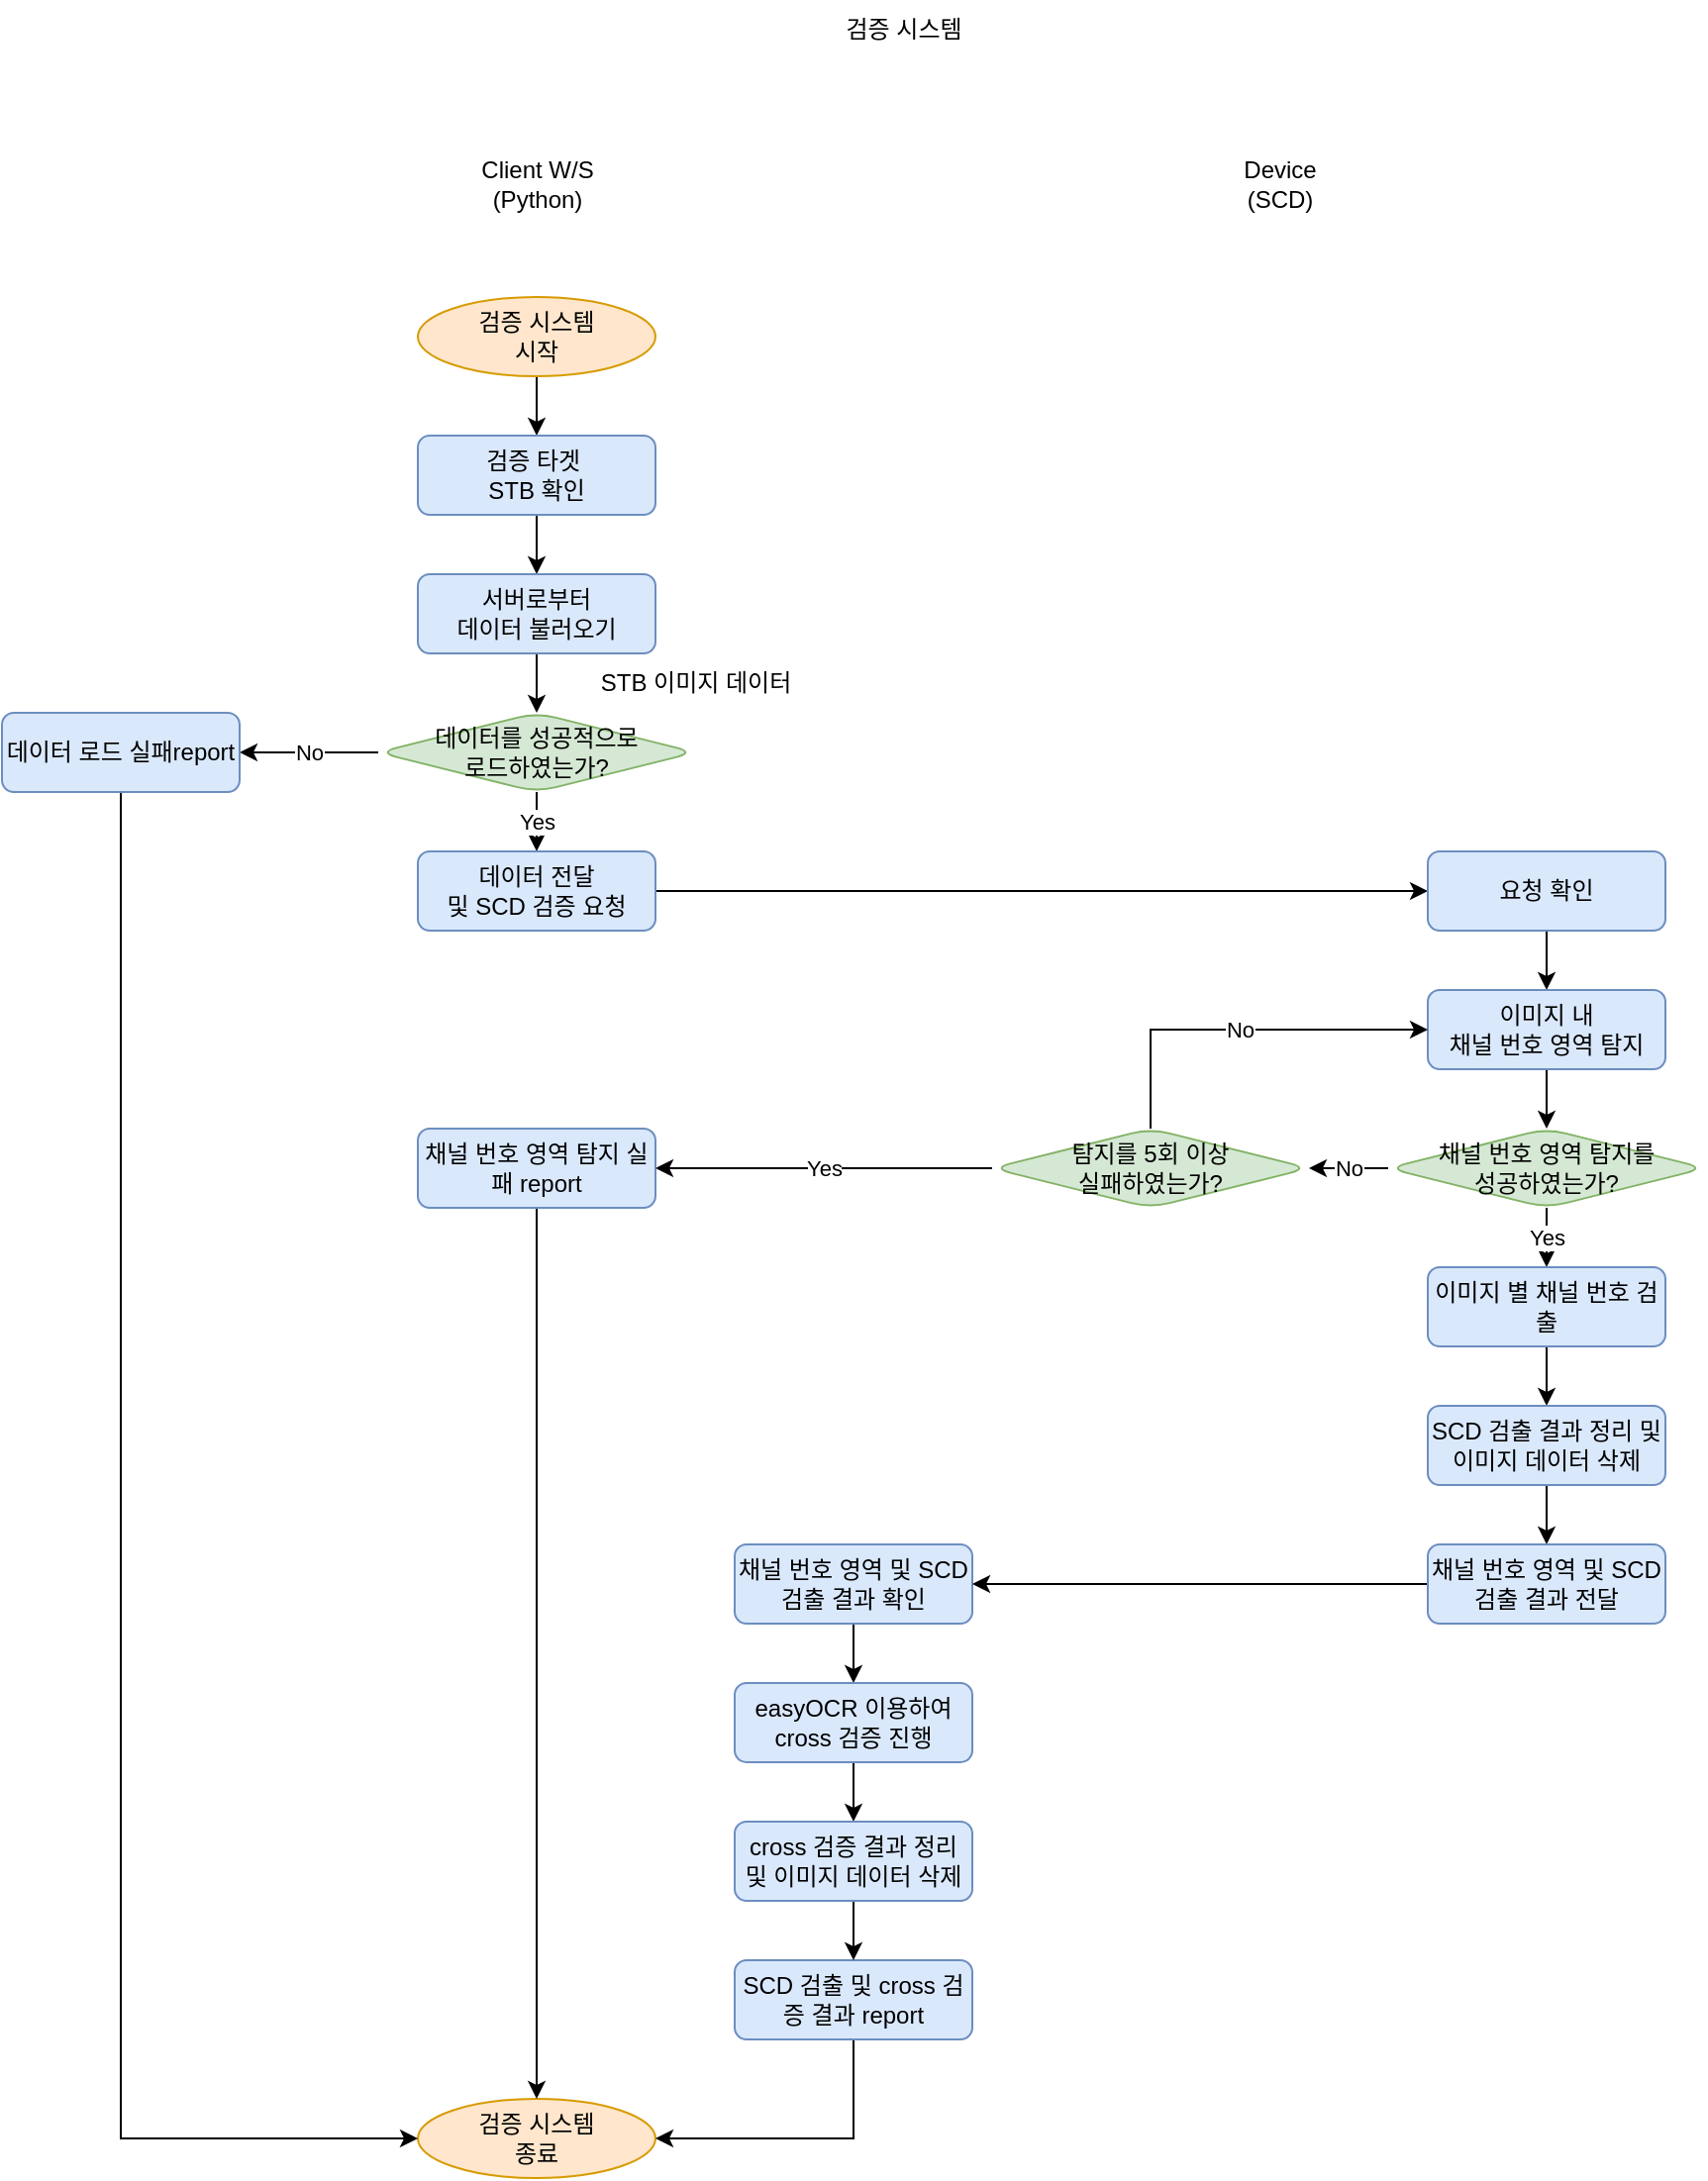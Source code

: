 <mxfile version="26.1.1">
  <diagram name="페이지-1" id="MKNNUns7rGQ7-kp-tXi3">
    <mxGraphModel dx="1766" dy="933" grid="1" gridSize="10" guides="1" tooltips="1" connect="1" arrows="1" fold="1" page="1" pageScale="1" pageWidth="827" pageHeight="1169" math="0" shadow="0">
      <root>
        <mxCell id="0" />
        <mxCell id="1" parent="0" />
        <mxCell id="TarDjHIjxNcQHOsYSoX5-1" style="edgeStyle=orthogonalEdgeStyle;rounded=0;orthogonalLoop=1;jettySize=auto;html=1;exitX=0.5;exitY=1;exitDx=0;exitDy=0;entryX=0.5;entryY=0;entryDx=0;entryDy=0;" parent="1" source="TarDjHIjxNcQHOsYSoX5-2" target="TarDjHIjxNcQHOsYSoX5-4" edge="1">
          <mxGeometry relative="1" as="geometry" />
        </mxCell>
        <mxCell id="TarDjHIjxNcQHOsYSoX5-2" value="&lt;div&gt;검증 시스템&lt;/div&gt;&lt;div&gt;시작&lt;/div&gt;" style="ellipse;whiteSpace=wrap;html=1;fillColor=#ffe6cc;strokeColor=#d79b00;" parent="1" vertex="1">
          <mxGeometry x="1390" y="160" width="120" height="40" as="geometry" />
        </mxCell>
        <mxCell id="TarDjHIjxNcQHOsYSoX5-3" style="edgeStyle=orthogonalEdgeStyle;rounded=0;orthogonalLoop=1;jettySize=auto;html=1;exitX=0.5;exitY=1;exitDx=0;exitDy=0;entryX=0.5;entryY=0;entryDx=0;entryDy=0;" parent="1" source="TarDjHIjxNcQHOsYSoX5-4" target="TarDjHIjxNcQHOsYSoX5-6" edge="1">
          <mxGeometry relative="1" as="geometry" />
        </mxCell>
        <mxCell id="TarDjHIjxNcQHOsYSoX5-4" value="검증 타겟&amp;nbsp;&lt;div&gt;STB 확인&lt;/div&gt;" style="rounded=1;whiteSpace=wrap;html=1;fontSize=12;glass=0;strokeWidth=1;shadow=0;fillColor=#dae8fc;strokeColor=#6c8ebf;" parent="1" vertex="1">
          <mxGeometry x="1390" y="230" width="120" height="40" as="geometry" />
        </mxCell>
        <mxCell id="TarDjHIjxNcQHOsYSoX5-5" style="edgeStyle=orthogonalEdgeStyle;rounded=0;orthogonalLoop=1;jettySize=auto;html=1;exitX=0.5;exitY=1;exitDx=0;exitDy=0;entryX=0.5;entryY=0;entryDx=0;entryDy=0;" parent="1" source="TarDjHIjxNcQHOsYSoX5-6" target="TarDjHIjxNcQHOsYSoX5-9" edge="1">
          <mxGeometry relative="1" as="geometry" />
        </mxCell>
        <mxCell id="TarDjHIjxNcQHOsYSoX5-6" value="서버로부터&lt;div&gt;데이터 불러오기&lt;/div&gt;" style="rounded=1;whiteSpace=wrap;html=1;fontSize=12;glass=0;strokeWidth=1;shadow=0;fillColor=#dae8fc;strokeColor=#6c8ebf;" parent="1" vertex="1">
          <mxGeometry x="1390" y="300" width="120" height="40" as="geometry" />
        </mxCell>
        <mxCell id="TarDjHIjxNcQHOsYSoX5-7" value="No" style="edgeStyle=orthogonalEdgeStyle;rounded=0;orthogonalLoop=1;jettySize=auto;html=1;exitX=0;exitY=0.5;exitDx=0;exitDy=0;entryX=1;entryY=0.5;entryDx=0;entryDy=0;" parent="1" source="TarDjHIjxNcQHOsYSoX5-9" target="TarDjHIjxNcQHOsYSoX5-22" edge="1">
          <mxGeometry relative="1" as="geometry" />
        </mxCell>
        <mxCell id="TarDjHIjxNcQHOsYSoX5-8" value="Yes" style="edgeStyle=orthogonalEdgeStyle;rounded=0;orthogonalLoop=1;jettySize=auto;html=1;exitX=0.5;exitY=1;exitDx=0;exitDy=0;" parent="1" source="TarDjHIjxNcQHOsYSoX5-9" target="TarDjHIjxNcQHOsYSoX5-11" edge="1">
          <mxGeometry relative="1" as="geometry" />
        </mxCell>
        <mxCell id="TarDjHIjxNcQHOsYSoX5-9" value="데이터를 성공적으로&lt;div&gt;로드하였는가?&lt;/div&gt;" style="rhombus;whiteSpace=wrap;html=1;rounded=1;fillColor=#d5e8d4;strokeColor=#82b366;" parent="1" vertex="1">
          <mxGeometry x="1370" y="370" width="160" height="40" as="geometry" />
        </mxCell>
        <mxCell id="TarDjHIjxNcQHOsYSoX5-10" style="edgeStyle=orthogonalEdgeStyle;rounded=0;orthogonalLoop=1;jettySize=auto;html=1;exitX=1;exitY=0.5;exitDx=0;exitDy=0;" parent="1" source="TarDjHIjxNcQHOsYSoX5-11" target="TarDjHIjxNcQHOsYSoX5-13" edge="1">
          <mxGeometry relative="1" as="geometry" />
        </mxCell>
        <mxCell id="TarDjHIjxNcQHOsYSoX5-11" value="&lt;div&gt;데이터 전달&lt;/div&gt;&lt;div&gt;및&amp;nbsp;&lt;span style=&quot;background-color: transparent; color: light-dark(rgb(0, 0, 0), rgb(255, 255, 255));&quot;&gt;SCD 검증 요청&lt;/span&gt;&lt;/div&gt;" style="rounded=1;whiteSpace=wrap;html=1;fontSize=12;glass=0;strokeWidth=1;shadow=0;fillColor=#dae8fc;strokeColor=#6c8ebf;" parent="1" vertex="1">
          <mxGeometry x="1390" y="440" width="120" height="40" as="geometry" />
        </mxCell>
        <mxCell id="TarDjHIjxNcQHOsYSoX5-12" style="edgeStyle=orthogonalEdgeStyle;rounded=0;orthogonalLoop=1;jettySize=auto;html=1;exitX=0.5;exitY=1;exitDx=0;exitDy=0;" parent="1" source="TarDjHIjxNcQHOsYSoX5-13" target="TarDjHIjxNcQHOsYSoX5-15" edge="1">
          <mxGeometry relative="1" as="geometry" />
        </mxCell>
        <mxCell id="TarDjHIjxNcQHOsYSoX5-13" value="요청 확인" style="rounded=1;whiteSpace=wrap;html=1;fontSize=12;glass=0;strokeWidth=1;shadow=0;fillColor=#dae8fc;strokeColor=#6c8ebf;" parent="1" vertex="1">
          <mxGeometry x="1900" y="440" width="120" height="40" as="geometry" />
        </mxCell>
        <mxCell id="TarDjHIjxNcQHOsYSoX5-14" style="edgeStyle=orthogonalEdgeStyle;rounded=0;orthogonalLoop=1;jettySize=auto;html=1;exitX=0.5;exitY=1;exitDx=0;exitDy=0;" parent="1" source="TarDjHIjxNcQHOsYSoX5-15" target="TarDjHIjxNcQHOsYSoX5-19" edge="1">
          <mxGeometry relative="1" as="geometry" />
        </mxCell>
        <mxCell id="TarDjHIjxNcQHOsYSoX5-15" value="&lt;div&gt;이미지 내&lt;/div&gt;채널 번호 영역 탐지" style="rounded=1;whiteSpace=wrap;html=1;fontSize=12;glass=0;strokeWidth=1;shadow=0;fillColor=#dae8fc;strokeColor=#6c8ebf;" parent="1" vertex="1">
          <mxGeometry x="1900" y="510" width="120" height="40" as="geometry" />
        </mxCell>
        <mxCell id="TarDjHIjxNcQHOsYSoX5-16" value="STB 이미지 데이터" style="text;html=1;align=center;verticalAlign=middle;resizable=0;points=[];autosize=1;strokeColor=none;fillColor=none;" parent="1" vertex="1">
          <mxGeometry x="1465" y="340" width="130" height="30" as="geometry" />
        </mxCell>
        <mxCell id="TarDjHIjxNcQHOsYSoX5-17" value="Yes" style="edgeStyle=orthogonalEdgeStyle;rounded=0;orthogonalLoop=1;jettySize=auto;html=1;exitX=0.5;exitY=1;exitDx=0;exitDy=0;" parent="1" source="TarDjHIjxNcQHOsYSoX5-19" target="TarDjHIjxNcQHOsYSoX5-28" edge="1">
          <mxGeometry relative="1" as="geometry" />
        </mxCell>
        <mxCell id="TarDjHIjxNcQHOsYSoX5-18" value="No" style="edgeStyle=orthogonalEdgeStyle;rounded=0;orthogonalLoop=1;jettySize=auto;html=1;exitX=0;exitY=0.5;exitDx=0;exitDy=0;entryX=1;entryY=0.5;entryDx=0;entryDy=0;" parent="1" source="TarDjHIjxNcQHOsYSoX5-19" target="TarDjHIjxNcQHOsYSoX5-26" edge="1">
          <mxGeometry relative="1" as="geometry" />
        </mxCell>
        <mxCell id="TarDjHIjxNcQHOsYSoX5-19" value="채널 번호 영역 탐지를&lt;div&gt;성공하였는가?&lt;/div&gt;" style="rhombus;whiteSpace=wrap;html=1;rounded=1;fillColor=#d5e8d4;strokeColor=#82b366;" parent="1" vertex="1">
          <mxGeometry x="1880" y="580" width="160" height="40" as="geometry" />
        </mxCell>
        <mxCell id="TarDjHIjxNcQHOsYSoX5-20" value="&lt;div&gt;검증 시스템&lt;/div&gt;&lt;div&gt;종료&lt;/div&gt;" style="ellipse;whiteSpace=wrap;html=1;fillColor=#ffe6cc;strokeColor=#d79b00;" parent="1" vertex="1">
          <mxGeometry x="1390" y="1070" width="120" height="40" as="geometry" />
        </mxCell>
        <mxCell id="TarDjHIjxNcQHOsYSoX5-21" style="edgeStyle=orthogonalEdgeStyle;rounded=0;orthogonalLoop=1;jettySize=auto;html=1;exitX=0.5;exitY=1;exitDx=0;exitDy=0;entryX=0;entryY=0.5;entryDx=0;entryDy=0;" parent="1" source="TarDjHIjxNcQHOsYSoX5-22" target="TarDjHIjxNcQHOsYSoX5-20" edge="1">
          <mxGeometry relative="1" as="geometry" />
        </mxCell>
        <mxCell id="TarDjHIjxNcQHOsYSoX5-22" value="데이터 로드 실패report" style="rounded=1;whiteSpace=wrap;html=1;fontSize=12;glass=0;strokeWidth=1;shadow=0;fillColor=#dae8fc;strokeColor=#6c8ebf;" parent="1" vertex="1">
          <mxGeometry x="1180" y="370" width="120" height="40" as="geometry" />
        </mxCell>
        <mxCell id="TarDjHIjxNcQHOsYSoX5-23" value="검증 시스템" style="text;html=1;align=center;verticalAlign=middle;resizable=0;points=[];autosize=1;strokeColor=none;fillColor=none;" parent="1" vertex="1">
          <mxGeometry x="1590" y="10" width="90" height="30" as="geometry" />
        </mxCell>
        <mxCell id="TarDjHIjxNcQHOsYSoX5-24" value="Device&lt;div&gt;(SCD)&lt;/div&gt;" style="text;html=1;align=center;verticalAlign=middle;resizable=0;points=[];autosize=1;strokeColor=none;fillColor=none;" parent="1" vertex="1">
          <mxGeometry x="1795" y="83" width="60" height="40" as="geometry" />
        </mxCell>
        <mxCell id="TarDjHIjxNcQHOsYSoX5-25" value="Yes" style="edgeStyle=orthogonalEdgeStyle;rounded=0;orthogonalLoop=1;jettySize=auto;html=1;exitX=0;exitY=0.5;exitDx=0;exitDy=0;" parent="1" source="TarDjHIjxNcQHOsYSoX5-26" target="TarDjHIjxNcQHOsYSoX5-30" edge="1">
          <mxGeometry relative="1" as="geometry" />
        </mxCell>
        <mxCell id="5cVBKe7JZOJeJDa9c_FY-1" value="No" style="edgeStyle=orthogonalEdgeStyle;rounded=0;orthogonalLoop=1;jettySize=auto;html=1;exitX=0.5;exitY=0;exitDx=0;exitDy=0;entryX=0;entryY=0.5;entryDx=0;entryDy=0;" edge="1" parent="1" source="TarDjHIjxNcQHOsYSoX5-26" target="TarDjHIjxNcQHOsYSoX5-15">
          <mxGeometry relative="1" as="geometry" />
        </mxCell>
        <mxCell id="TarDjHIjxNcQHOsYSoX5-26" value="탐지를 5회 이상&lt;div&gt;실패하였는가?&lt;/div&gt;" style="rhombus;whiteSpace=wrap;html=1;rounded=1;fillColor=#d5e8d4;strokeColor=#82b366;" parent="1" vertex="1">
          <mxGeometry x="1680" y="580" width="160" height="40" as="geometry" />
        </mxCell>
        <mxCell id="TarDjHIjxNcQHOsYSoX5-27" style="edgeStyle=orthogonalEdgeStyle;rounded=0;orthogonalLoop=1;jettySize=auto;html=1;exitX=0.5;exitY=1;exitDx=0;exitDy=0;entryX=0.5;entryY=0;entryDx=0;entryDy=0;" parent="1" source="TarDjHIjxNcQHOsYSoX5-28" target="TarDjHIjxNcQHOsYSoX5-32" edge="1">
          <mxGeometry relative="1" as="geometry" />
        </mxCell>
        <mxCell id="TarDjHIjxNcQHOsYSoX5-28" value="이미지 별 채널 번호 검출" style="rounded=1;whiteSpace=wrap;html=1;fontSize=12;glass=0;strokeWidth=1;shadow=0;fillColor=#dae8fc;strokeColor=#6c8ebf;" parent="1" vertex="1">
          <mxGeometry x="1900" y="650" width="120" height="40" as="geometry" />
        </mxCell>
        <mxCell id="TarDjHIjxNcQHOsYSoX5-29" style="edgeStyle=orthogonalEdgeStyle;rounded=0;orthogonalLoop=1;jettySize=auto;html=1;exitX=0.5;exitY=1;exitDx=0;exitDy=0;" parent="1" source="TarDjHIjxNcQHOsYSoX5-30" target="TarDjHIjxNcQHOsYSoX5-20" edge="1">
          <mxGeometry relative="1" as="geometry" />
        </mxCell>
        <mxCell id="TarDjHIjxNcQHOsYSoX5-30" value="채널 번호 영역 탐지 실패 report" style="rounded=1;whiteSpace=wrap;html=1;fontSize=12;glass=0;strokeWidth=1;shadow=0;fillColor=#dae8fc;strokeColor=#6c8ebf;" parent="1" vertex="1">
          <mxGeometry x="1390" y="580" width="120" height="40" as="geometry" />
        </mxCell>
        <mxCell id="TarDjHIjxNcQHOsYSoX5-31" style="edgeStyle=orthogonalEdgeStyle;rounded=0;orthogonalLoop=1;jettySize=auto;html=1;exitX=0.5;exitY=1;exitDx=0;exitDy=0;" parent="1" source="TarDjHIjxNcQHOsYSoX5-32" target="TarDjHIjxNcQHOsYSoX5-40" edge="1">
          <mxGeometry relative="1" as="geometry" />
        </mxCell>
        <mxCell id="TarDjHIjxNcQHOsYSoX5-32" value="SCD 검출 결과 정리 및 이미지 데이터 삭제" style="rounded=1;whiteSpace=wrap;html=1;fontSize=12;glass=0;strokeWidth=1;shadow=0;fillColor=#dae8fc;strokeColor=#6c8ebf;" parent="1" vertex="1">
          <mxGeometry x="1900" y="720" width="120" height="40" as="geometry" />
        </mxCell>
        <mxCell id="TarDjHIjxNcQHOsYSoX5-33" style="edgeStyle=orthogonalEdgeStyle;rounded=0;orthogonalLoop=1;jettySize=auto;html=1;exitX=0.5;exitY=1;exitDx=0;exitDy=0;" parent="1" source="TarDjHIjxNcQHOsYSoX5-34" target="TarDjHIjxNcQHOsYSoX5-36" edge="1">
          <mxGeometry relative="1" as="geometry" />
        </mxCell>
        <mxCell id="TarDjHIjxNcQHOsYSoX5-34" value="채널 번호 영역 및 SCD 검출 결과 확인" style="rounded=1;whiteSpace=wrap;html=1;fontSize=12;glass=0;strokeWidth=1;shadow=0;fillColor=#dae8fc;strokeColor=#6c8ebf;" parent="1" vertex="1">
          <mxGeometry x="1550" y="790" width="120" height="40" as="geometry" />
        </mxCell>
        <mxCell id="TarDjHIjxNcQHOsYSoX5-35" style="edgeStyle=orthogonalEdgeStyle;rounded=0;orthogonalLoop=1;jettySize=auto;html=1;exitX=0.5;exitY=1;exitDx=0;exitDy=0;" parent="1" source="TarDjHIjxNcQHOsYSoX5-36" target="TarDjHIjxNcQHOsYSoX5-42" edge="1">
          <mxGeometry relative="1" as="geometry" />
        </mxCell>
        <mxCell id="TarDjHIjxNcQHOsYSoX5-36" value="easyOCR 이용하여 cross 검증 진행" style="rounded=1;whiteSpace=wrap;html=1;fontSize=12;glass=0;strokeWidth=1;shadow=0;fillColor=#dae8fc;strokeColor=#6c8ebf;" parent="1" vertex="1">
          <mxGeometry x="1550" y="860" width="120" height="40" as="geometry" />
        </mxCell>
        <mxCell id="TarDjHIjxNcQHOsYSoX5-37" style="edgeStyle=orthogonalEdgeStyle;rounded=0;orthogonalLoop=1;jettySize=auto;html=1;exitX=0.5;exitY=1;exitDx=0;exitDy=0;entryX=1;entryY=0.5;entryDx=0;entryDy=0;" parent="1" source="TarDjHIjxNcQHOsYSoX5-38" target="TarDjHIjxNcQHOsYSoX5-20" edge="1">
          <mxGeometry relative="1" as="geometry" />
        </mxCell>
        <mxCell id="TarDjHIjxNcQHOsYSoX5-38" value="SCD 검출 및 cross 검증 결과 report" style="rounded=1;whiteSpace=wrap;html=1;fontSize=12;glass=0;strokeWidth=1;shadow=0;fillColor=#dae8fc;strokeColor=#6c8ebf;" parent="1" vertex="1">
          <mxGeometry x="1550" y="1000" width="120" height="40" as="geometry" />
        </mxCell>
        <mxCell id="TarDjHIjxNcQHOsYSoX5-39" style="edgeStyle=orthogonalEdgeStyle;rounded=0;orthogonalLoop=1;jettySize=auto;html=1;exitX=0;exitY=0.5;exitDx=0;exitDy=0;" parent="1" source="TarDjHIjxNcQHOsYSoX5-40" target="TarDjHIjxNcQHOsYSoX5-34" edge="1">
          <mxGeometry relative="1" as="geometry" />
        </mxCell>
        <mxCell id="TarDjHIjxNcQHOsYSoX5-40" value="채널 번호 영역 및 SCD 검출 결과 전달" style="rounded=1;whiteSpace=wrap;html=1;fontSize=12;glass=0;strokeWidth=1;shadow=0;fillColor=#dae8fc;strokeColor=#6c8ebf;" parent="1" vertex="1">
          <mxGeometry x="1900" y="790" width="120" height="40" as="geometry" />
        </mxCell>
        <mxCell id="TarDjHIjxNcQHOsYSoX5-41" style="edgeStyle=orthogonalEdgeStyle;rounded=0;orthogonalLoop=1;jettySize=auto;html=1;exitX=0.5;exitY=1;exitDx=0;exitDy=0;" parent="1" source="TarDjHIjxNcQHOsYSoX5-42" target="TarDjHIjxNcQHOsYSoX5-38" edge="1">
          <mxGeometry relative="1" as="geometry" />
        </mxCell>
        <mxCell id="TarDjHIjxNcQHOsYSoX5-42" value="cross 검증 결과 정리 및 이미지 데이터 삭제" style="rounded=1;whiteSpace=wrap;html=1;fontSize=12;glass=0;strokeWidth=1;shadow=0;fillColor=#dae8fc;strokeColor=#6c8ebf;" parent="1" vertex="1">
          <mxGeometry x="1550" y="930" width="120" height="40" as="geometry" />
        </mxCell>
        <mxCell id="TarDjHIjxNcQHOsYSoX5-43" value="Client W/S&lt;div&gt;(Python)&lt;/div&gt;" style="text;html=1;align=center;verticalAlign=middle;resizable=0;points=[];autosize=1;strokeColor=none;fillColor=none;" parent="1" vertex="1">
          <mxGeometry x="1410" y="83" width="80" height="40" as="geometry" />
        </mxCell>
      </root>
    </mxGraphModel>
  </diagram>
</mxfile>
